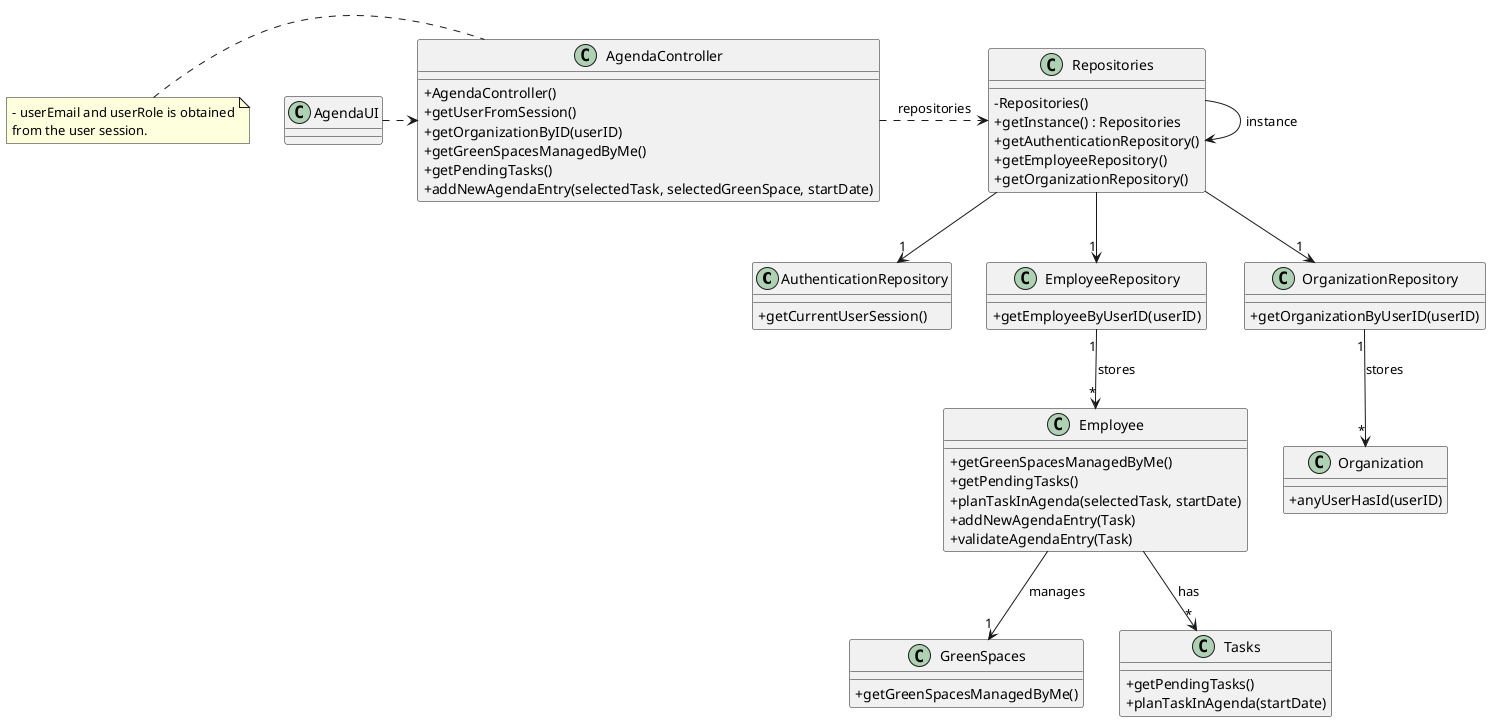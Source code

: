 @startuml
'skinparam monochrome true
skinparam packageStyle rectangle
skinparam shadowing false
'skinparam linetype orto

skinparam classAttributeIconSize 0


class AuthenticationRepository {
    + getCurrentUserSession()
}

class Employee {
    + getGreenSpacesManagedByMe()
    + getPendingTasks()
    + planTaskInAgenda(selectedTask, startDate)
    + addNewAgendaEntry(Task)
    + validateAgendaEntry(Task)
}

class EmployeeRepository {
    + getEmployeeByUserID(userID)
}

class Organization {
    + anyUserHasId(userID)
}

class OrganizationRepository {
    + getOrganizationByUserID(userID)
}

class Repositories {
    - Repositories()
    + getInstance() : Repositories
    + getAuthenticationRepository()
    + getEmployeeRepository()
    + getOrganizationRepository()
}

class AgendaController {
    + AgendaController()
    + getUserFromSession()
    + getOrganizationByID(userID)
    + getGreenSpacesManagedByMe()
    + getPendingTasks()
    + addNewAgendaEntry(selectedTask, selectedGreenSpace, startDate)
}

class AgendaUI {
}

class GreenSpaces {
    + getGreenSpacesManagedByMe()
}

class Tasks {
    + getPendingTasks()
    + planTaskInAgenda(startDate)
}

note left of AgendaController
    - userEmail and userRole is obtained
    from the user session.
end note

Repositories -> Repositories : instance
AgendaUI .> AgendaController
AgendaController .> Repositories : repositories
Repositories --> "1" AuthenticationRepository
Repositories --> "1" EmployeeRepository
Repositories --> "1" OrganizationRepository
EmployeeRepository "1" --> "*" Employee : stores
OrganizationRepository "1" --> "*" Organization : stores
Employee --> "1" GreenSpaces : manages
Employee --> "*" Tasks : has

@enduml